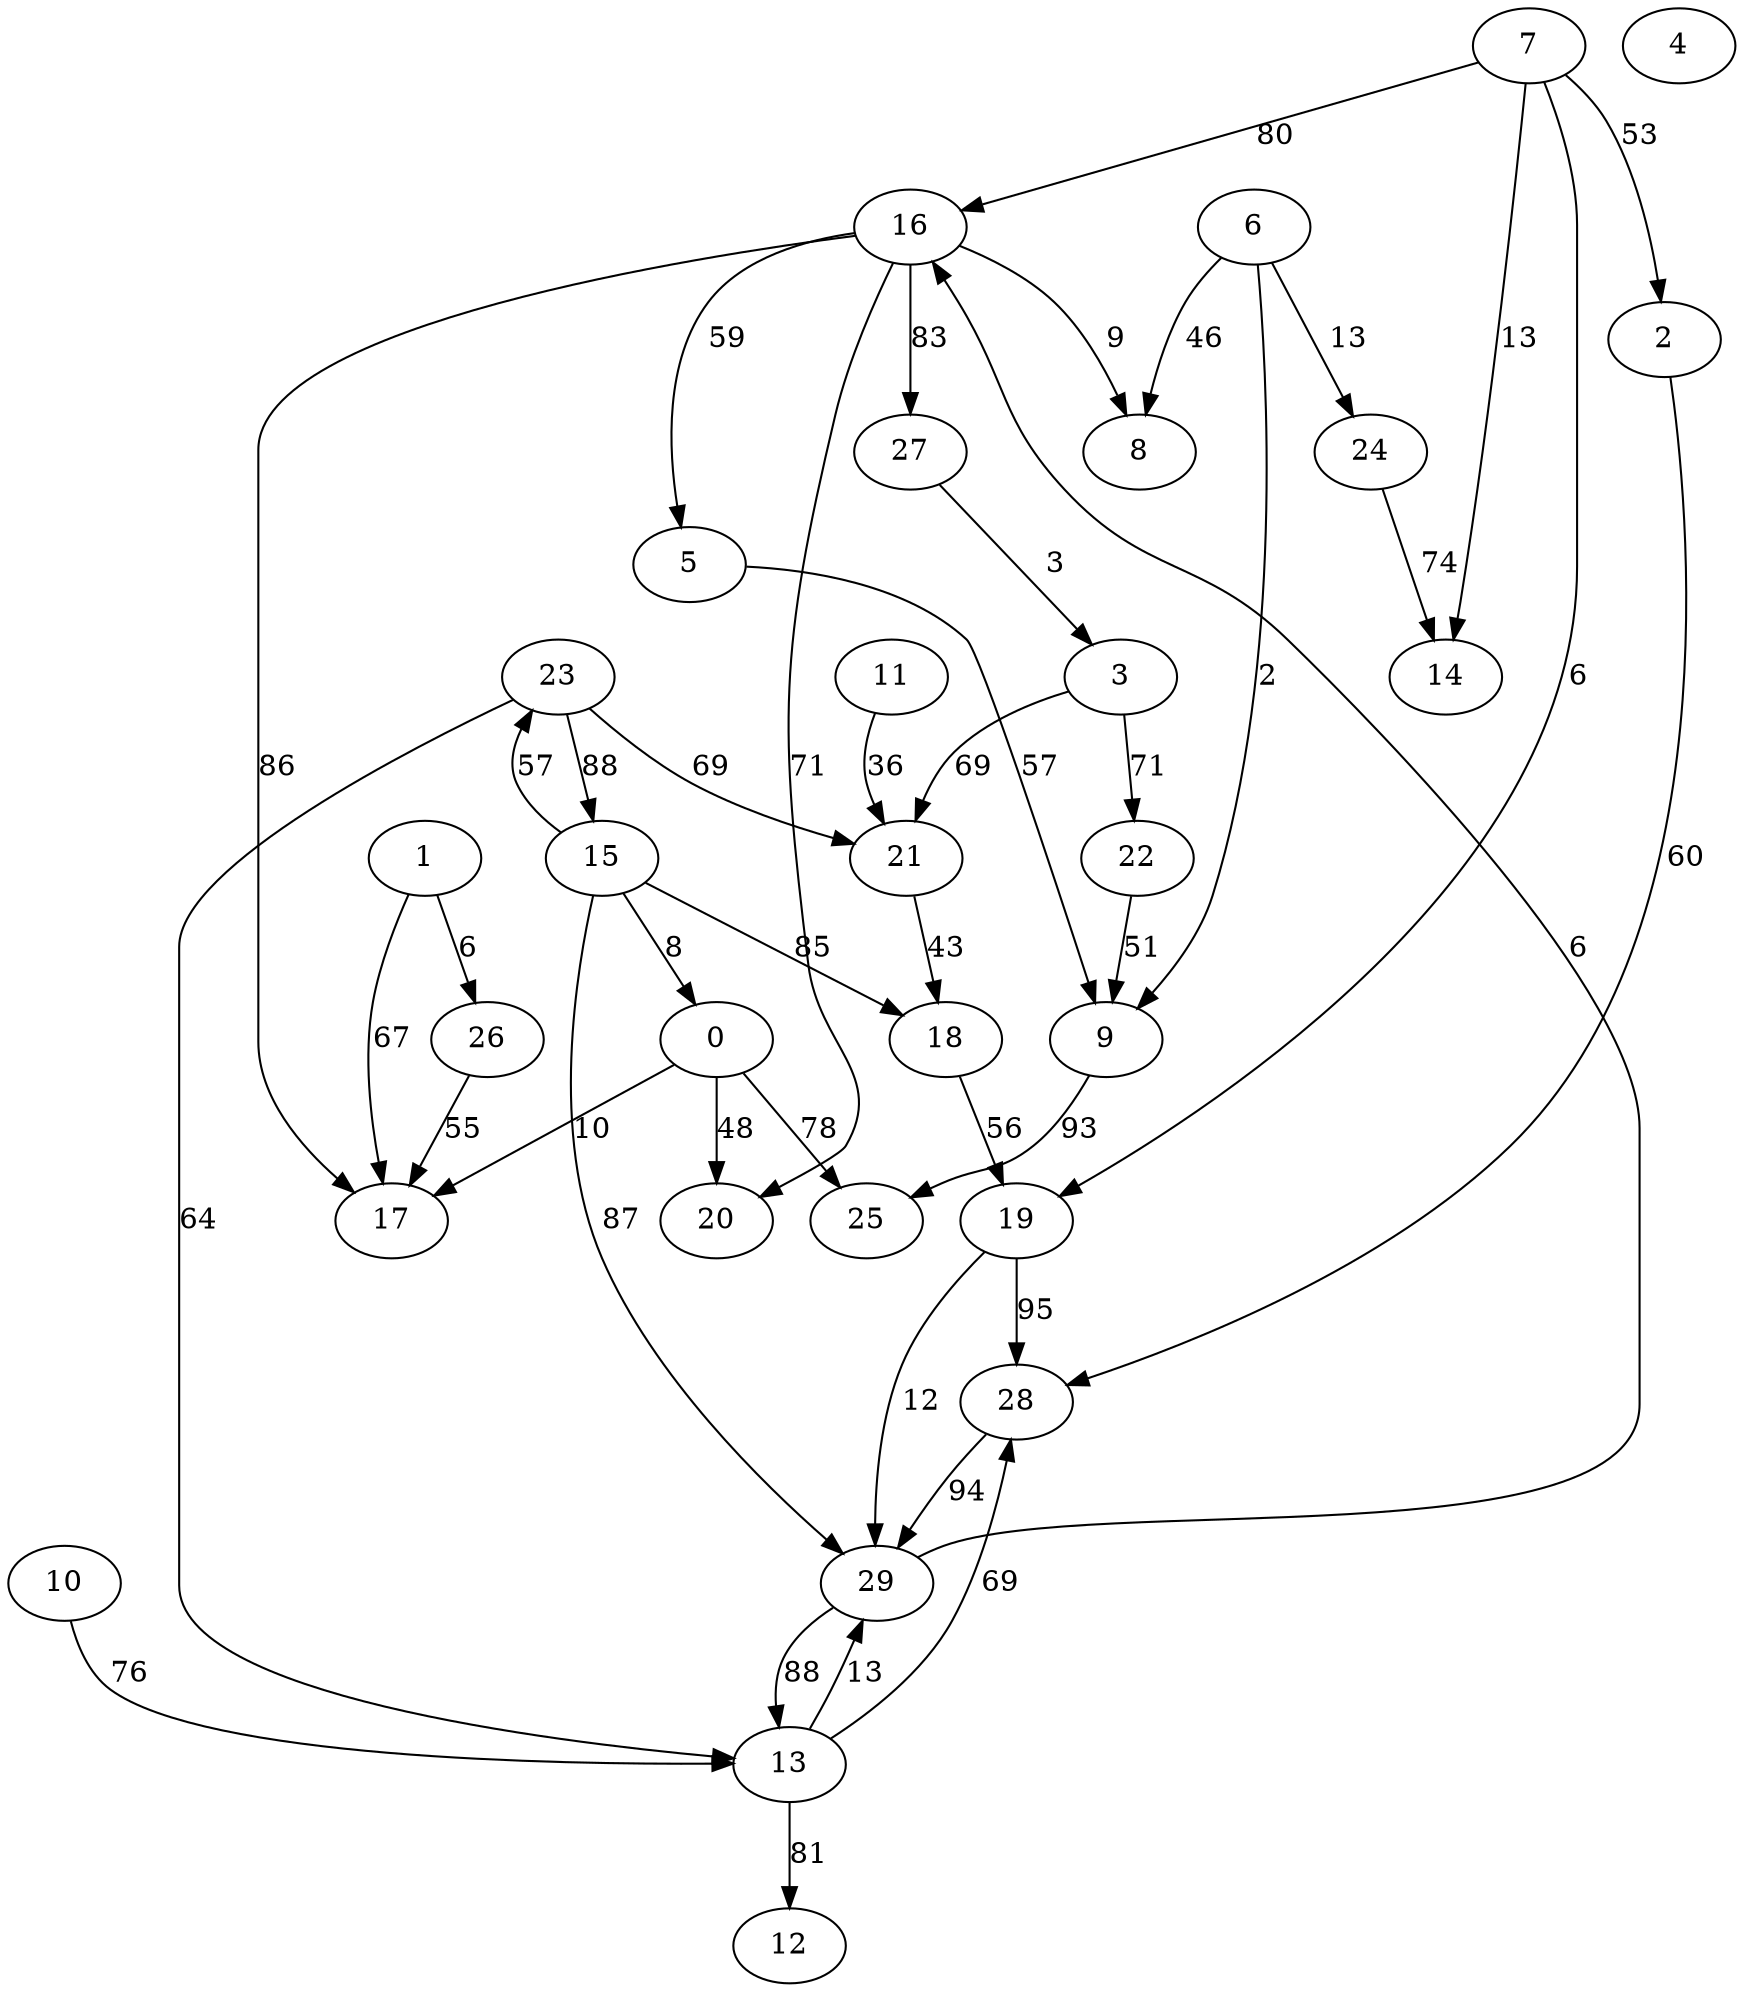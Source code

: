 digraph Erdos_30 {
0;1;2;3;4;5;6;7;8;9;10;11;12;13;14;15;16;17;18;19;20;21;22;23;24;25;26;27;28;29;28 -> 29 [label = 94];
27 -> 3 [label = 3];
7 -> 19 [label = 6];
1 -> 17 [label = 67];
15 -> 18 [label = 85];
19 -> 29 [label = 12];
13 -> 29 [label = 13];
7 -> 2 [label = 53];
23 -> 21 [label = 69];
16 -> 20 [label = 71];
23 -> 13 [label = 64];
3 -> 22 [label = 71];
16 -> 17 [label = 86];
0 -> 17 [label = 10];
0 -> 20 [label = 48];
1 -> 26 [label = 6];
19 -> 28 [label = 95];
13 -> 28 [label = 69];
3 -> 21 [label = 69];
13 -> 12 [label = 81];
16 -> 8 [label = 9];
15 -> 29 [label = 87];
15 -> 23 [label = 57];
21 -> 18 [label = 43];
29 -> 16 [label = 6];
0 -> 25 [label = 78];
18 -> 19 [label = 56];
6 -> 24 [label = 13];
16 -> 5 [label = 59];
9 -> 25 [label = 93];
16 -> 27 [label = 83];
24 -> 14 [label = 74];
6 -> 8 [label = 46];
26 -> 17 [label = 55];
22 -> 9 [label = 51];
11 -> 21 [label = 36];
29 -> 13 [label = 88];
2 -> 28 [label = 60];
7 -> 16 [label = 80];
7 -> 14 [label = 13];
10 -> 13 [label = 76];
5 -> 9 [label = 57];
15 -> 0 [label = 8];
23 -> 15 [label = 88];
6 -> 9 [label = 2];
}
